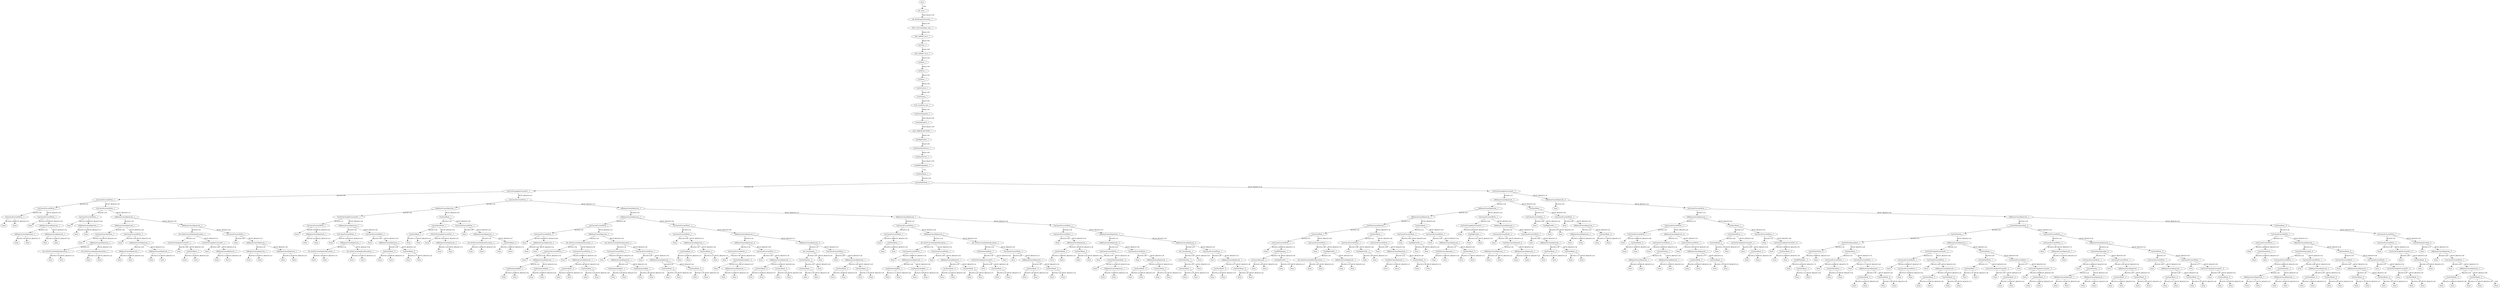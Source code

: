 digraph TG {
0 [label="main"]
1 [label="sdv_main__?"]
2 [label="sdv_RunDispatchFunction__?"]
3 [label="SLIC_CyyCreateOpen_exit__?"]
4 [label="SLIC_ABORT_20_0__?"]
5 [label="CyyClose__?"]
6 [label="SLIC_ABORT_18_0__?"]
7 [label="CyyRead__?"]
8 [label="CyyWrite__?"]
9 [label="CyyFlush__?"]
10 [label="CyyIoControl__?"]
11 [label="CyyCleanup__?"]
12 [label="SLIC_CyyWrite_exit__?"]
13 [label="CyyPowerDispatch__?"]
14 [label="CyyPnpDispatch__?"]
15 [label="SLIC_ERROR_ROUTINE__?"]
16 [label="CyyDbgPrintEx__?"]
17 [label="CyyFinishStartDevice__?"]
18 [label="CyyStartDevice__?"]
19 [label="CyyKillPendingIrps__?"]
20 [label="CyyStartRead__1"]
21 [label="CyyGetNextWrite__1"]
22 [label="CyyTryToCompleteCurrent#1__1"]
23 [label="CyyCancelCurrentWrite__1"]
24 [label="CyyCancelCurrentWrite__1"]
25 [label="CyyCancelCurrentWrite__1"]
26 [label="Done"]
27 [label="Done"]
28 [label="CyyCancelCurrentWrite__1"]
29 [label="Done"]
30 [label="IoReleaseCancelSpinLock__1"]
31 [label="IoReleaseCancelSpinLock__1"]
32 [label="Done"]
33 [label="Done"]
34 [label="IoReleaseCancelSpinLock__1"]
35 [label="Done"]
36 [label="Done"]
37 [label="CyyCancelCurrentWrite__1"]
38 [label="CyyCancelCurrentWrite__1"]
39 [label="Done"]
40 [label="IoReleaseCancelSpinLock__1"]
41 [label="Done"]
42 [label="Done"]
43 [label="IoReleaseCancelSpinLock__1"]
44 [label="IoReleaseCancelSpinLock__1"]
45 [label="CyyCancelCurrentWrite__1"]
46 [label="Done"]
47 [label="IoReleaseCancelSpinLock__1"]
48 [label="sdv_IoGetCurrentIrpStackLocation__1"]
49 [label="Done"]
50 [label="Done"]
51 [label="sdv_IoGetCurrentIrpStackLocation__1"]
52 [label="Done"]
53 [label="Done"]
54 [label="CyyCancelCurrentWrite__1"]
55 [label="Done"]
56 [label="IoReleaseCancelSpinLock__1"]
57 [label="IoReleaseCancelSpinLock__1"]
58 [label="Done"]
59 [label="Done"]
60 [label="IoReleaseCancelSpinLock__1"]
61 [label="Done"]
62 [label="Done"]
63 [label="IoReleaseCancelSpinLock__1"]
64 [label="sdv_IoGetCurrentIrpStackLocation__1"]
65 [label="CyyTryToCompleteCurrent#1__1"]
66 [label="Done"]
67 [label="CyyStartRead__1"]
68 [label="Done"]
69 [label="Done"]
70 [label="CyyTryToCompleteCurrent#1__1"]
71 [label="Done"]
72 [label="IoReleaseCancelSpinLock__1"]
73 [label="Done"]
74 [label="Done"]
75 [label="CyyCancelCurrentWrite__1"]
76 [label="Done"]
77 [label="IoReleaseCancelSpinLock__1"]
78 [label="IoReleaseCancelSpinLock__1"]
79 [label="Done"]
80 [label="Done"]
81 [label="IoReleaseCancelSpinLock__1"]
82 [label="Done"]
83 [label="Done"]
84 [label="CyyCancelCurrentWrite__1"]
85 [label="IoReleaseCancelSpinLock__1"]
86 [label="CyyTryToCompleteCurrent#1__1"]
87 [label="CyyCancelCurrentWrite__1"]
88 [label="Done"]
89 [label="IoReleaseCancelSpinLock__1"]
90 [label="Done"]
91 [label="Done"]
92 [label="IoReleaseCancelSpinLock__1"]
93 [label="CyyCancelCurrentWrite__1"]
94 [label="Done"]
95 [label="IoReleaseCancelSpinLock__1"]
96 [label="sdv_IoGetCurrentIrpStackLocation__1"]
97 [label="Done"]
98 [label="Done"]
99 [label="sdv_IoGetCurrentIrpStackLocation__1"]
100 [label="Done"]
101 [label="Done"]
102 [label="CyyCancelCurrentWrite__1"]
103 [label="Done"]
104 [label="IoReleaseCancelSpinLock__1"]
105 [label="CyyStartRead__0"]
106 [label="Done"]
107 [label="Done"]
108 [label="CyyStartRead__0"]
109 [label="Done"]
110 [label="Done"]
111 [label="CyyStartRead__1"]
112 [label="CyyGetNextWrite__1"]
113 [label="CyyStartRead__1"]
114 [label="Done"]
115 [label="Done"]
116 [label="CyyTryToCompleteCurrent#1__1"]
117 [label="Done"]
118 [label="IoReleaseCancelSpinLock__1"]
119 [label="Done"]
120 [label="Done"]
121 [label="CyyCancelCurrentWrite__1"]
122 [label="Done"]
123 [label="IoReleaseCancelSpinLock__1"]
124 [label="sdv_IoGetCurrentIrpStackLocation__1"]
125 [label="Done"]
126 [label="Done"]
127 [label="CyyStartRead__0"]
128 [label="Done"]
129 [label="Done"]
130 [label="IoReleaseCancelSpinLock__1"]
131 [label="IoReleaseCancelSpinLock__1"]
132 [label="CyyCancelCurrentWrite__1"]
133 [label="CyyCancelCurrentWrite__1"]
134 [label="Done"]
135 [label="IoReleaseCancelSpinLock__1"]
136 [label="Done"]
137 [label="Done"]
138 [label="IoReleaseCancelSpinLock__1"]
139 [label="sdv_IoGetCurrentIrpStackLocation__1"]
140 [label="CyyCancelCurrentWrite__1"]
141 [label="Done"]
142 [label="IoReleaseCancelSpinLock__1"]
143 [label="CyyRundownIrpRefs__1"]
144 [label="Done"]
145 [label="Done"]
146 [label="CyyRundownIrpRefs__1"]
147 [label="Done"]
148 [label="Done"]
149 [label="CyyCancelCurrentWrite__1"]
150 [label="Done"]
151 [label="IoReleaseCancelSpinLock__1"]
152 [label="CyyStartRead__0"]
153 [label="Done"]
154 [label="Done"]
155 [label="CyyStartRead__0"]
156 [label="Done"]
157 [label="Done"]
158 [label="sdv_IoGetCurrentIrpStackLocation__1"]
159 [label="CyyCancelCurrentWrite__1"]
160 [label="Done"]
161 [label="IoReleaseCancelSpinLock__1"]
162 [label="CyyRundownIrpRefs__1"]
163 [label="Done"]
164 [label="Done"]
165 [label="CyyRundownIrpRefs__1"]
166 [label="Done"]
167 [label="Done"]
168 [label="CyyCancelCurrentWrite__1"]
169 [label="Done"]
170 [label="IoReleaseCancelSpinLock__1"]
171 [label="CyyStartRead__0"]
172 [label="Done"]
173 [label="Done"]
174 [label="CyyStartRead__0"]
175 [label="Done"]
176 [label="Done"]
177 [label="CyyCancelCurrentWrite__1"]
178 [label="CyyCancelCurrentWrite__1"]
179 [label="Done"]
180 [label="IoReleaseCancelSpinLock__1"]
181 [label="CyyStartRead__0"]
182 [label="Done"]
183 [label="Done"]
184 [label="CyyStartRead__0"]
185 [label="Done"]
186 [label="Done"]
187 [label="IoReleaseCancelSpinLock__1"]
188 [label="IoReleaseCancelSpinLock__0"]
189 [label="CyyCancelCurrentWrite__1"]
190 [label="Done"]
191 [label="CyyGetNextImmediate__4"]
192 [label="Done"]
193 [label="IoReleaseCancelSpinLock__1"]
194 [label="Done"]
195 [label="Done"]
196 [label="CyyCancelCurrentWrite__1"]
197 [label="Done"]
198 [label="IoReleaseCancelSpinLock__1"]
199 [label="CyyStartRead__0"]
200 [label="Done"]
201 [label="Done"]
202 [label="CyyStartRead__0"]
203 [label="Done"]
204 [label="Done"]
205 [label="IoReleaseCancelSpinLock__0"]
206 [label="sdv_IsListEmpty__1"]
207 [label="CyyGetNextIrp__3"]
208 [label="CyyStartRead__1"]
209 [label="Done"]
210 [label="Done"]
211 [label="Done"]
212 [label="Done"]
213 [label="CyyCancelCurrentWrite__1"]
214 [label="Done"]
215 [label="IoReleaseCancelSpinLock__1"]
216 [label="CyyStartRead__0"]
217 [label="Done"]
218 [label="Done"]
219 [label="CyyStartRead__0"]
220 [label="Done"]
221 [label="Done"]
222 [label="IoReleaseCancelSpinLock__1"]
223 [label="CyyCancelCurrentWrite__1"]
224 [label="CyyCancelCurrentWrite__1"]
225 [label="Done"]
226 [label="CyyStartRead__1"]
227 [label="Done"]
228 [label="Done"]
229 [label="IoReleaseCancelSpinLock__1"]
230 [label="sdv_IoGetCurrentIrpStackLocation__1"]
231 [label="CyyCancelCurrentWrite__1"]
232 [label="Done"]
233 [label="IoReleaseCancelSpinLock__1"]
234 [label="CyyRundownIrpRefs__1"]
235 [label="Done"]
236 [label="Done"]
237 [label="CyyRundownIrpRefs__1"]
238 [label="Done"]
239 [label="Done"]
240 [label="CyyCancelCurrentWrite__1"]
241 [label="Done"]
242 [label="IoReleaseCancelSpinLock__1"]
243 [label="CyyStartRead__0"]
244 [label="Done"]
245 [label="Done"]
246 [label="CyyStartRead__0"]
247 [label="Done"]
248 [label="Done"]
249 [label="sdv_IoGetCurrentIrpStackLocation__1"]
250 [label="CyyRundownIrpRefs__1"]
251 [label="CyyTryToCompleteCurrent#1__1"]
252 [label="Done"]
253 [label="CyyStartRead__1"]
254 [label="Done"]
255 [label="Done"]
256 [label="Done"]
257 [label="CyyCancelCurrentWrite__1"]
258 [label="Done"]
259 [label="IoReleaseCancelSpinLock__1"]
260 [label="CyyStartRead__0"]
261 [label="Done"]
262 [label="Done"]
263 [label="CyyStartRead__0"]
264 [label="Done"]
265 [label="Done"]
266 [label="CyyCancelCurrentWrite__1"]
267 [label="CyyCancelCurrentWrite__1"]
268 [label="Done"]
269 [label="IoReleaseCancelSpinLock__1"]
270 [label="CyyStartRead__0"]
271 [label="Done"]
272 [label="Done"]
273 [label="CyyStartRead__0"]
274 [label="Done"]
275 [label="Done"]
276 [label="IoReleaseCancelSpinLock__1"]
277 [label="IoReleaseCancelSpinLock__0"]
278 [label="CyyCancelCurrentWrite__1"]
279 [label="Done"]
280 [label="CyyGetNextImmediate__4"]
281 [label="Done"]
282 [label="IoReleaseCancelSpinLock__1"]
283 [label="Done"]
284 [label="Done"]
285 [label="CyyCancelCurrentWrite__1"]
286 [label="Done"]
287 [label="IoReleaseCancelSpinLock__1"]
288 [label="CyyStartRead__0"]
289 [label="Done"]
290 [label="Done"]
291 [label="CyyStartRead__0"]
292 [label="Done"]
293 [label="Done"]
294 [label="IoReleaseCancelSpinLock__0"]
295 [label="sdv_IsListEmpty__1"]
296 [label="CyyGetNextIrp__3"]
297 [label="CyyStartRead__1"]
298 [label="Done"]
299 [label="Done"]
300 [label="Done"]
301 [label="Done"]
302 [label="CyyCancelCurrentWrite__1"]
303 [label="Done"]
304 [label="IoReleaseCancelSpinLock__1"]
305 [label="CyyStartRead__0"]
306 [label="Done"]
307 [label="Done"]
308 [label="CyyStartRead__0"]
309 [label="Done"]
310 [label="Done"]
311 [label="CyyTryToCompleteCurrent#1__1"]
312 [label="IoReleaseCancelSpinLock__1"]
313 [label="IoReleaseCancelSpinLock__1"]
314 [label="IoReleaseCancelSpinLock__1"]
315 [label="CyyFilterCancelQueued__1"]
316 [label="CyyCancelWait__1"]
317 [label="CyyCancelCurrentWrite__1"]
318 [label="Done"]
319 [label="CyyIRPEpilogue__1"]
320 [label="CyyCancelQueued__2"]
321 [label="Done"]
322 [label="Done"]
323 [label="CyyDbgPrintEx__1"]
324 [label="Done"]
325 [label="Done"]
326 [label="CyyCancelCurrentWrite__1"]
327 [label="Done"]
328 [label="CyyDbgPrintEx__1"]
329 [label="sdv_IoGetCurrentIrpStackLocation__1"]
330 [label="Done"]
331 [label="Done"]
332 [label="IoReleaseCancelSpinLock__1"]
333 [label="Done"]
334 [label="Done"]
335 [label="CyyStartRead__1"]
336 [label="CyyCancelCurrentWrite__1"]
337 [label="Done"]
338 [label="CyyDbgPrintEx__1"]
339 [label="Done"]
340 [label="Done"]
341 [label="CyyCancelCurrentWrite__1"]
342 [label="Done"]
343 [label="IoReleaseCancelSpinLock__1"]
344 [label="CyyFilterCancelQueued__1"]
345 [label="Done"]
346 [label="Done"]
347 [label="CyyStartRead__0"]
348 [label="Done"]
349 [label="Done"]
350 [label="CyyStartRead__1"]
351 [label="CyyCancelCurrentWrite__1"]
352 [label="Done"]
353 [label="CyyDbgPrintEx__1"]
354 [label="Done"]
355 [label="Done"]
356 [label="CyyCancelCurrentWrite__1"]
357 [label="Done"]
358 [label="IoReleaseCancelSpinLock__1"]
359 [label="CyyFilterCancelQueued__1"]
360 [label="Done"]
361 [label="Done"]
362 [label="CyyStartRead__0"]
363 [label="Done"]
364 [label="Done"]
365 [label="CyyCancelCurrentWrite__1"]
366 [label="CyyTryToCompleteCurrent#1__1"]
367 [label="Done"]
368 [label="CyyDbgPrintEx__1"]
369 [label="Done"]
370 [label="Done"]
371 [label="IoReleaseCancelSpinLock__1"]
372 [label="CyyCancelCurrentWrite__1"]
373 [label="Done"]
374 [label="CyyFilterCancelQueued__4"]
375 [label="IoReleaseCancelSpinLock__1"]
376 [label="Done"]
377 [label="Done"]
378 [label="IoReleaseCancelSpinLock__1"]
379 [label="Done"]
380 [label="Done"]
381 [label="CyyCancelCurrentWrite__1"]
382 [label="Done"]
383 [label="IoReleaseCancelSpinLock__1"]
384 [label="CyyStartRead__0"]
385 [label="Done"]
386 [label="Done"]
387 [label="CyyStartRead__0"]
388 [label="Done"]
389 [label="Done"]
390 [label="CyyStartRead__1"]
391 [label="CyyCancelCurrentWrite__1"]
392 [label="Done"]
393 [label="CyyDbgPrintEx__1"]
394 [label="Done"]
395 [label="Done"]
396 [label="CyyCancelCurrentWrite__1"]
397 [label="Done"]
398 [label="IoReleaseCancelSpinLock__1"]
399 [label="IoReleaseCancelSpinLock__1"]
400 [label="Done"]
401 [label="Done"]
402 [label="CyyStartRead__0"]
403 [label="Done"]
404 [label="Done"]
405 [label="IoReleaseCancelSpinLock__0"]
406 [label="Done"]
407 [label="CyyCancelCurrentWrite__1"]
408 [label="IoReleaseCancelSpinLock__1"]
409 [label="CyyCancelCurrentWrite__1"]
410 [label="CyyCancelCurrentWrite__1"]
411 [label="Done"]
412 [label="CyyStartRead__0"]
413 [label="Done"]
414 [label="Done"]
415 [label="IoReleaseCancelSpinLock__0"]
416 [label="CyyCancelCurrentWrite__1"]
417 [label="Done"]
418 [label="CyyGetNextIrp__3"]
419 [label="IoReleaseCancelSpinLock__1"]
420 [label="Done"]
421 [label="Done"]
422 [label="IoReleaseCancelSpinLock__1"]
423 [label="Done"]
424 [label="Done"]
425 [label="CyyCancelCurrentWrite__1"]
426 [label="Done"]
427 [label="IoReleaseCancelSpinLock__1"]
428 [label="CyyStartRead__0"]
429 [label="Done"]
430 [label="Done"]
431 [label="CyyStartRead__0"]
432 [label="Done"]
433 [label="Done"]
434 [label="CyyStartRead__1"]
435 [label="CyyGetNextWrite__1"]
436 [label="CyyStartRead__1"]
437 [label="Done"]
438 [label="Done"]
439 [label="CyyTryToCompleteCurrent#1__1"]
440 [label="Done"]
441 [label="CyyStartRead__0"]
442 [label="Done"]
443 [label="Done"]
444 [label="CyyCancelCurrentWrite__1"]
445 [label="Done"]
446 [label="CyyTryToCompleteCurrent#1__0"]
447 [label="Done"]
448 [label="CyyStartRead__0"]
449 [label="Done"]
450 [label="Done"]
451 [label="IoReleaseCancelSpinLock__1"]
452 [label="CyyGetNextIrpLocked__0"]
453 [label="CyyGetNextIrp__1"]
454 [label="CyyGetNextImmediate__1"]
455 [label="CyyGetNextWrite__4"]
456 [label="CyyIRPEpilogue__2"]
457 [label="Done"]
458 [label="CyyStartRead__1"]
459 [label="Done"]
460 [label="Done"]
461 [label="Done"]
462 [label="CyyStartRead__1"]
463 [label="CyyCancelCurrentWrite__1"]
464 [label="Done"]
465 [label="CyyGetNextWrite__1"]
466 [label="Done"]
467 [label="Done"]
468 [label="CyyCancelCurrentWrite__1"]
469 [label="Done"]
470 [label="IoReleaseCancelSpinLock__1"]
471 [label="CyyStartRead__0"]
472 [label="Done"]
473 [label="Done"]
474 [label="CyyStartRead__0"]
475 [label="Done"]
476 [label="Done"]
477 [label="IoReleaseCancelSpinLock__1"]
478 [label="CyyTryToCompleteCurrent#1__1"]
479 [label="CyyCancelCurrentWrite__1"]
480 [label="Done"]
481 [label="CyyCancelCurrentWrite__1"]
482 [label="Done"]
483 [label="Done"]
484 [label="CyyCancelCurrentWrite__1"]
485 [label="Done"]
486 [label="IoReleaseCancelSpinLock__1"]
487 [label="CyyStartRead__0"]
488 [label="Done"]
489 [label="Done"]
490 [label="CyyStartRead__0"]
491 [label="Done"]
492 [label="Done"]
493 [label="CyyStartRead__1"]
494 [label="CyyGetNextWrite__1"]
495 [label="CyyStartRead__1"]
496 [label="Done"]
497 [label="Done"]
498 [label="CyyTryToCompleteCurrent#1__1"]
499 [label="Done"]
500 [label="CyyStartRead__0"]
501 [label="Done"]
502 [label="Done"]
503 [label="CyyCancelCurrentWrite__1"]
504 [label="Done"]
505 [label="CyyTryToCompleteCurrent#1__0"]
506 [label="Done"]
507 [label="CyyStartRead__0"]
508 [label="Done"]
509 [label="Done"]
510 [label="CyyCancelCurrentWrite__1"]
511 [label="CyyCancelCurrentWrite__1"]
512 [label="Done"]
513 [label="IoReleaseCancelSpinLock__1"]
514 [label="Done"]
515 [label="Done"]
516 [label="IoReleaseCancelSpinLock__1"]
517 [label="CyyGetNextIrpLocked__0"]
518 [label="CyyCancelCurrentWrite__1"]
519 [label="Done"]
520 [label="CyyGetNextIrp__3"]
521 [label="IoReleaseCancelSpinLock__1"]
522 [label="Done"]
523 [label="Done"]
524 [label="IoReleaseCancelSpinLock__1"]
525 [label="Done"]
526 [label="Done"]
527 [label="CyyCancelCurrentWrite__1"]
528 [label="Done"]
529 [label="IoReleaseCancelSpinLock__1"]
530 [label="CyyStartRead__0"]
531 [label="Done"]
532 [label="Done"]
533 [label="CyyStartRead__0"]
534 [label="Done"]
535 [label="Done"]
536 [label="CyyStartRead__0"]
537 [label="CyyCancelCurrentWrite__1"]
538 [label="Done"]
539 [label="IoReleaseCancelSpinLock__1"]
540 [label="CyyStartRead__0"]
541 [label="Done"]
542 [label="Done"]
543 [label="CyyStartRead__0"]
544 [label="Done"]
545 [label="Done"]
546 [label="CyyCancelCurrentWrite__1"]
547 [label="Done"]
548 [label="CyyTryToCompleteCurrent#1__0"]
549 [label="Done"]
550 [label="CyyStartRead__0"]
551 [label="Done"]
552 [label="Done"]
553 [label="CyyStartRead__0"]
554 [label="CyyCancelCurrentWrite__1"]
555 [label="CyyCancelCurrentWrite__1"]
556 [label="Done"]
557 [label="CyyGetNextWrite__1"]
558 [label="Done"]
559 [label="Done"]
560 [label="IoReleaseCancelSpinLock__1"]
561 [label="CyyGetNextIrpLocked__0"]
562 [label="CyyCancelCurrentWrite__1"]
563 [label="Done"]
564 [label="CyyGetNextIrp__3"]
565 [label="IoReleaseCancelSpinLock__1"]
566 [label="Done"]
567 [label="Done"]
568 [label="IoReleaseCancelSpinLock__1"]
569 [label="Done"]
570 [label="Done"]
571 [label="CyyCancelCurrentWrite__1"]
572 [label="Done"]
573 [label="IoReleaseCancelSpinLock__1"]
574 [label="CyyStartRead__0"]
575 [label="Done"]
576 [label="Done"]
577 [label="CyyStartRead__0"]
578 [label="Done"]
579 [label="Done"]
580 [label="CyyStartRead__0"]
581 [label="CyyCancelCurrentWrite__1"]
582 [label="Done"]
583 [label="IoReleaseCancelSpinLock__1"]
584 [label="CyyStartRead__0"]
585 [label="Done"]
586 [label="Done"]
587 [label="CyyStartRead__0"]
588 [label="Done"]
589 [label="Done"]
590 [label="CyyCancelCurrentWrite__1"]
591 [label="Done"]
592 [label="CyyTryToCompleteCurrent#1__0"]
593 [label="Done"]
594 [label="CyyStartRead__0"]
595 [label="Done"]
596 [label="Done"]
597 [label="CyyCancelCurrentWrite__1"]
598 [label="CyyCancelCurrentWrite__1"]
599 [label="Done"]
600 [label="CyyTryToCompleteCurrent#1__0"]
601 [label="Done"]
602 [label="CyyStartRead__0"]
603 [label="Done"]
604 [label="Done"]
605 [label="CyyGetNextIrpLocked__0"]
606 [label="Done"]
607 [label="IoReleaseCancelSpinLock__0"]
608 [label="Done"]
609 [label="CyyCancelCurrentWrite__1"]
610 [label="Done"]
611 [label="IoReleaseCancelSpinLock__1"]
612 [label="CyyStartRead__0"]
613 [label="Done"]
614 [label="Done"]
615 [label="CyyStartRead__0"]
616 [label="Done"]
617 [label="Done"]
618 [label="Done"]
0 -> 1 [label=" 0.00"]
1 -> 2 [label="Must Reach 0.00"]
2 -> 3 [label="Block 0.00"]
3 -> 4 [label="Block 0.00"]
4 -> 5 [label="Block 0.00"]
5 -> 6 [label="Block 0.00"]
6 -> 7 [label="Block 0.00"]
7 -> 8 [label="Block 0.00"]
8 -> 9 [label="Block 0.00"]
9 -> 10 [label="Block 0.00"]
10 -> 11 [label="Block 0.00"]
11 -> 12 [label="Block 0.00"]
12 -> 13 [label="Block 0.00"]
13 -> 14 [label="Must Reach 0.00"]
14 -> 15 [label="Must Reach 0.00"]
15 -> 16 [label="Block 0.00"]
16 -> 17 [label="Block 0.00"]
17 -> 18 [label="Block 0.00"]
18 -> 19 [label="Must Reach 0.00"]
19 -> 20 [label=" 1.42"]
20 -> 21 [label="BLOCK 0.39"]
21 -> 22 [label="BLOCK 0.56"]
21 -> 311 [label="MUST_REACH 0.39"]
22 -> 23 [label="BLOCK 0.84"]
22 -> 84 [label="MUST_REACH 0.41"]
23 -> 24 [label="BLOCK 0.81"]
23 -> 37 [label="MUST_REACH 0.39"]
24 -> 25 [label="BLOCK 0.84"]
24 -> 28 [label="MUST_REACH 0.50"]
25 -> 26 [label="BLOCK 0.09"]
25 -> 27 [label="MUST_REACH 0.19"]
28 -> 29 [label="BLOCK 0.05"]
28 -> 30 [label="MUST_REACH 0.28"]
30 -> 31 [label="BLOCK 0.38"]
30 -> 34 [label="MUST_REACH 0.34"]
31 -> 32 [label="BLOCK 0.25"]
31 -> 33 [label="MUST_REACH 0.31"]
34 -> 35 [label="BLOCK 0.20"]
34 -> 36 [label="MUST_REACH 0.20"]
37 -> 38 [label="BLOCK 0.38"]
37 -> 43 [label="MUST_REACH 0.33"]
38 -> 39 [label="BLOCK 0.06"]
38 -> 40 [label="MUST_REACH 0.80"]
40 -> 41 [label="BLOCK 0.22"]
40 -> 42 [label="MUST_REACH 0.17"]
43 -> 44 [label="BLOCK 0.36"]
43 -> 63 [label="MUST_REACH 0.36"]
44 -> 45 [label="BLOCK 0.59"]
44 -> 54 [label="MUST_REACH 0.48"]
45 -> 46 [label="BLOCK 0.06"]
45 -> 47 [label="MUST_REACH 0.33"]
47 -> 48 [label="BLOCK 0.47"]
47 -> 51 [label="MUST_REACH 0.38"]
48 -> 49 [label="BLOCK 0.41"]
48 -> 50 [label="MUST_REACH 0.33"]
51 -> 52 [label="BLOCK 0.23"]
51 -> 53 [label="MUST_REACH 0.22"]
54 -> 55 [label="BLOCK 0.06"]
54 -> 56 [label="MUST_REACH 0.34"]
56 -> 57 [label="BLOCK 0.48"]
56 -> 60 [label="MUST_REACH 0.41"]
57 -> 58 [label="BLOCK 0.44"]
57 -> 59 [label="MUST_REACH 0.42"]
60 -> 61 [label="BLOCK 0.41"]
60 -> 62 [label="MUST_REACH 0.31"]
63 -> 64 [label="BLOCK 0.53"]
63 -> 75 [label="MUST_REACH 0.44"]
64 -> 65 [label="BLOCK 0.30"]
64 -> 70 [label="MUST_REACH 0.31"]
65 -> 66 [label="BLOCK 0.06"]
65 -> 67 [label="MUST_REACH 0.36"]
67 -> 68 [label="BLOCK 0.19"]
67 -> 69 [label="MUST_REACH 0.28"]
70 -> 71 [label="BLOCK 0.06"]
70 -> 72 [label="MUST_REACH 0.36"]
72 -> 73 [label="BLOCK 0.33"]
72 -> 74 [label="MUST_REACH 0.20"]
75 -> 76 [label="BLOCK 0.06"]
75 -> 77 [label="MUST_REACH 0.33"]
77 -> 78 [label="BLOCK 0.45"]
77 -> 81 [label="MUST_REACH 0.36"]
78 -> 79 [label="BLOCK 0.33"]
78 -> 80 [label="MUST_REACH 0.27"]
81 -> 82 [label="BLOCK 0.23"]
81 -> 83 [label="MUST_REACH 0.20"]
84 -> 85 [label="BLOCK 0.34"]
84 -> 130 [label="MUST_REACH 0.33"]
85 -> 86 [label="BLOCK 0.28"]
85 -> 111 [label="MUST_REACH 0.55"]
86 -> 87 [label="BLOCK 0.31"]
86 -> 92 [label="MUST_REACH 0.39"]
87 -> 88 [label="BLOCK 0.06"]
87 -> 89 [label="MUST_REACH 0.61"]
89 -> 90 [label="BLOCK 0.22"]
89 -> 91 [label="MUST_REACH 0.23"]
92 -> 93 [label="BLOCK 0.56"]
92 -> 102 [label="MUST_REACH 0.50"]
93 -> 94 [label="BLOCK 0.06"]
93 -> 95 [label="MUST_REACH 0.33"]
95 -> 96 [label="BLOCK 0.41"]
95 -> 99 [label="MUST_REACH 0.38"]
96 -> 97 [label="BLOCK 0.39"]
96 -> 98 [label="MUST_REACH 0.33"]
99 -> 100 [label="BLOCK 0.25"]
99 -> 101 [label="MUST_REACH 0.23"]
102 -> 103 [label="BLOCK 0.06"]
102 -> 104 [label="MUST_REACH 0.36"]
104 -> 105 [label="BLOCK 0.44"]
104 -> 108 [label="MUST_REACH 0.39"]
105 -> 106 [label="BLOCK 0.20"]
105 -> 107 [label="MUST_REACH 0.33"]
108 -> 109 [label="BLOCK 0.17"]
108 -> 110 [label="MUST_REACH 0.25"]
111 -> 112 [label="BLOCK 0.39"]
111 -> 121 [label="MUST_REACH 0.56"]
112 -> 113 [label="BLOCK 0.58"]
112 -> 116 [label="MUST_REACH 0.42"]
113 -> 114 [label="BLOCK 0.11"]
113 -> 115 [label="MUST_REACH 0.23"]
116 -> 117 [label="BLOCK 0.08"]
116 -> 118 [label="MUST_REACH 0.41"]
118 -> 119 [label="BLOCK 0.30"]
118 -> 120 [label="MUST_REACH 0.31"]
121 -> 122 [label="BLOCK 0.09"]
121 -> 123 [label="MUST_REACH 0.45"]
123 -> 124 [label="BLOCK 0.50"]
123 -> 127 [label="MUST_REACH 0.47"]
124 -> 125 [label="BLOCK 0.39"]
124 -> 126 [label="MUST_REACH 0.39"]
127 -> 128 [label="BLOCK 0.19"]
127 -> 129 [label="MUST_REACH 0.31"]
130 -> 131 [label="BLOCK 0.34"]
130 -> 222 [label="MUST_REACH 0.33"]
131 -> 132 [label="BLOCK 0.48"]
131 -> 177 [label="MUST_REACH 0.50"]
132 -> 133 [label="BLOCK 0.38"]
132 -> 138 [label="MUST_REACH 0.31"]
133 -> 134 [label="BLOCK 0.08"]
133 -> 135 [label="MUST_REACH 0.66"]
135 -> 136 [label="BLOCK 0.28"]
135 -> 137 [label="MUST_REACH 0.22"]
138 -> 139 [label="BLOCK 0.45"]
138 -> 158 [label="MUST_REACH 0.38"]
139 -> 140 [label="BLOCK 0.58"]
139 -> 149 [label="MUST_REACH 0.56"]
140 -> 141 [label="BLOCK 0.08"]
140 -> 142 [label="MUST_REACH 0.39"]
142 -> 143 [label="BLOCK 0.52"]
142 -> 146 [label="MUST_REACH 0.42"]
143 -> 144 [label="BLOCK 0.34"]
143 -> 145 [label="MUST_REACH 0.02"]
146 -> 147 [label="BLOCK 0.30"]
146 -> 148 [label="MUST_REACH 0.00"]
149 -> 150 [label="BLOCK 0.08"]
149 -> 151 [label="MUST_REACH 0.38"]
151 -> 152 [label="BLOCK 0.48"]
151 -> 155 [label="MUST_REACH 0.45"]
152 -> 153 [label="BLOCK 0.20"]
152 -> 154 [label="MUST_REACH 0.33"]
155 -> 156 [label="BLOCK 0.19"]
155 -> 157 [label="MUST_REACH 0.28"]
158 -> 159 [label="BLOCK 0.52"]
158 -> 168 [label="MUST_REACH 0.52"]
159 -> 160 [label="BLOCK 0.06"]
159 -> 161 [label="MUST_REACH 0.34"]
161 -> 162 [label="BLOCK 0.44"]
161 -> 165 [label="MUST_REACH 0.39"]
162 -> 163 [label="BLOCK 0.28"]
162 -> 164 [label="MUST_REACH 0.03"]
165 -> 166 [label="BLOCK 0.28"]
165 -> 167 [label="MUST_REACH 0.02"]
168 -> 169 [label="BLOCK 0.08"]
168 -> 170 [label="MUST_REACH 0.36"]
170 -> 171 [label="BLOCK 0.44"]
170 -> 174 [label="MUST_REACH 0.42"]
171 -> 172 [label="BLOCK 0.19"]
171 -> 173 [label="MUST_REACH 0.28"]
174 -> 175 [label="BLOCK 0.19"]
174 -> 176 [label="MUST_REACH 0.25"]
177 -> 178 [label="BLOCK 0.41"]
177 -> 187 [label="MUST_REACH 0.58"]
178 -> 179 [label="BLOCK 0.06"]
178 -> 180 [label="MUST_REACH 0.31"]
180 -> 181 [label="BLOCK 0.45"]
180 -> 184 [label="MUST_REACH 0.42"]
181 -> 182 [label="BLOCK 0.20"]
181 -> 183 [label="MUST_REACH 0.31"]
184 -> 185 [label="BLOCK 0.17"]
184 -> 186 [label="MUST_REACH 0.27"]
187 -> 188 [label="BLOCK 0.42"]
187 -> 205 [label="MUST_REACH 0.41"]
188 -> 189 [label="BLOCK 0.59"]
188 -> 196 [label="MUST_REACH 0.58"]
189 -> 190 [label="BLOCK 0.08"]
189 -> 191 [label="MUST_REACH 0.41"]
191 -> 192 [label="BLOCK 0.03"]
191 -> 193 [label="MUST_REACH 0.47"]
193 -> 194 [label="BLOCK 0.34"]
193 -> 195 [label="MUST_REACH 0.30"]
196 -> 197 [label="BLOCK 0.06"]
196 -> 198 [label="MUST_REACH 0.39"]
198 -> 199 [label="BLOCK 0.45"]
198 -> 202 [label="MUST_REACH 0.44"]
199 -> 200 [label="BLOCK 0.20"]
199 -> 201 [label="MUST_REACH 0.47"]
202 -> 203 [label="BLOCK 0.20"]
202 -> 204 [label="MUST_REACH 0.48"]
205 -> 206 [label="BLOCK 0.53"]
205 -> 213 [label="MUST_REACH 0.53"]
206 -> 207 [label="BLOCK 0.39"]
206 -> 212 [label="MUST_REACH 0.05"]
207 -> 208 [label="BLOCK 0.44"]
207 -> 211 [label="MUST_REACH 0.05"]
208 -> 209 [label="BLOCK 0.16"]
208 -> 210 [label="MUST_REACH 0.45"]
213 -> 214 [label="BLOCK 0.06"]
213 -> 215 [label="MUST_REACH 0.38"]
215 -> 216 [label="BLOCK 0.48"]
215 -> 219 [label="MUST_REACH 0.45"]
216 -> 217 [label="BLOCK 0.20"]
216 -> 218 [label="MUST_REACH 0.45"]
219 -> 220 [label="BLOCK 0.19"]
219 -> 221 [label="MUST_REACH 0.39"]
222 -> 223 [label="BLOCK 0.41"]
222 -> 266 [label="MUST_REACH 0.44"]
223 -> 224 [label="BLOCK 0.36"]
223 -> 229 [label="MUST_REACH 0.28"]
224 -> 225 [label="BLOCK 0.06"]
224 -> 226 [label="MUST_REACH 0.59"]
226 -> 227 [label="BLOCK 0.22"]
226 -> 228 [label="MUST_REACH 0.30"]
229 -> 230 [label="BLOCK 0.39"]
229 -> 249 [label="MUST_REACH 0.36"]
230 -> 231 [label="BLOCK 0.58"]
230 -> 240 [label="MUST_REACH 0.52"]
231 -> 232 [label="BLOCK 0.08"]
231 -> 233 [label="MUST_REACH 0.34"]
233 -> 234 [label="BLOCK 0.48"]
233 -> 237 [label="MUST_REACH 0.58"]
234 -> 235 [label="BLOCK 0.31"]
234 -> 236 [label="MUST_REACH 0.02"]
237 -> 238 [label="BLOCK 0.28"]
237 -> 239 [label="MUST_REACH 0.02"]
240 -> 241 [label="BLOCK 0.08"]
240 -> 242 [label="MUST_REACH 0.36"]
242 -> 243 [label="BLOCK 0.44"]
242 -> 246 [label="MUST_REACH 0.41"]
243 -> 244 [label="BLOCK 0.22"]
243 -> 245 [label="MUST_REACH 0.28"]
246 -> 247 [label="BLOCK 0.20"]
246 -> 248 [label="MUST_REACH 0.27"]
249 -> 250 [label="BLOCK 0.44"]
249 -> 257 [label="MUST_REACH 0.45"]
250 -> 251 [label="BLOCK 0.30"]
250 -> 256 [label="MUST_REACH 0.02"]
251 -> 252 [label="BLOCK 0.08"]
251 -> 253 [label="MUST_REACH 0.38"]
253 -> 254 [label="BLOCK 0.22"]
253 -> 255 [label="MUST_REACH 0.31"]
257 -> 258 [label="BLOCK 0.08"]
257 -> 259 [label="MUST_REACH 0.33"]
259 -> 260 [label="BLOCK 0.39"]
259 -> 263 [label="MUST_REACH 0.39"]
260 -> 261 [label="BLOCK 0.20"]
260 -> 262 [label="MUST_REACH 0.42"]
263 -> 264 [label="BLOCK 0.22"]
263 -> 265 [label="MUST_REACH 0.22"]
266 -> 267 [label="BLOCK 0.36"]
266 -> 276 [label="MUST_REACH 0.33"]
267 -> 268 [label="BLOCK 0.08"]
267 -> 269 [label="MUST_REACH 0.30"]
269 -> 270 [label="BLOCK 0.39"]
269 -> 273 [label="MUST_REACH 0.38"]
270 -> 271 [label="BLOCK 0.19"]
270 -> 272 [label="MUST_REACH 0.33"]
273 -> 274 [label="BLOCK 0.23"]
273 -> 275 [label="MUST_REACH 0.22"]
276 -> 277 [label="BLOCK 0.41"]
276 -> 294 [label="MUST_REACH 0.38"]
277 -> 278 [label="BLOCK 0.63"]
277 -> 285 [label="MUST_REACH 0.50"]
278 -> 279 [label="BLOCK 0.08"]
278 -> 280 [label="MUST_REACH 0.38"]
280 -> 281 [label="BLOCK 0.22"]
280 -> 282 [label="MUST_REACH 0.42"]
282 -> 283 [label="BLOCK 0.34"]
282 -> 284 [label="MUST_REACH 0.25"]
285 -> 286 [label="BLOCK 0.08"]
285 -> 287 [label="MUST_REACH 0.36"]
287 -> 288 [label="BLOCK 0.44"]
287 -> 291 [label="MUST_REACH 0.41"]
288 -> 289 [label="BLOCK 0.23"]
288 -> 290 [label="MUST_REACH 0.45"]
291 -> 292 [label="BLOCK 0.22"]
291 -> 293 [label="MUST_REACH 0.27"]
294 -> 295 [label="BLOCK 0.50"]
294 -> 302 [label="MUST_REACH 0.53"]
295 -> 296 [label="BLOCK 0.36"]
295 -> 301 [label="MUST_REACH 0.03"]
296 -> 297 [label="BLOCK 0.39"]
296 -> 300 [label="MUST_REACH 0.03"]
297 -> 298 [label="BLOCK 0.16"]
297 -> 299 [label="MUST_REACH 0.30"]
302 -> 303 [label="BLOCK 0.08"]
302 -> 304 [label="MUST_REACH 0.33"]
304 -> 305 [label="BLOCK 0.47"]
304 -> 308 [label="MUST_REACH 0.39"]
305 -> 306 [label="BLOCK 0.20"]
305 -> 307 [label="MUST_REACH 0.34"]
308 -> 309 [label="BLOCK 0.20"]
308 -> 310 [label="MUST_REACH 0.22"]
311 -> 312 [label="BLOCK 0.27"]
311 -> 405 [label="MUST_REACH 0.34"]
312 -> 313 [label="BLOCK 0.59"]
312 -> 390 [label="MUST_REACH 0.83"]
313 -> 314 [label="BLOCK 0.44"]
313 -> 365 [label="MUST_REACH 0.42"]
314 -> 315 [label="BLOCK 0.31"]
314 -> 350 [label="MUST_REACH 0.64"]
315 -> 316 [label="BLOCK 0.36"]
315 -> 335 [label="MUST_REACH 0.39"]
316 -> 317 [label="BLOCK 0.47"]
316 -> 326 [label="MUST_REACH 0.45"]
317 -> 318 [label="BLOCK 0.06"]
317 -> 319 [label="MUST_REACH 0.31"]
319 -> 320 [label="BLOCK 0.38"]
319 -> 323 [label="MUST_REACH 0.36"]
320 -> 321 [label="BLOCK 0.20"]
320 -> 322 [label="MUST_REACH 0.02"]
323 -> 324 [label="BLOCK 0.22"]
323 -> 325 [label="MUST_REACH 0.27"]
326 -> 327 [label="BLOCK 0.08"]
326 -> 328 [label="MUST_REACH 0.33"]
328 -> 329 [label="BLOCK 0.36"]
328 -> 332 [label="MUST_REACH 0.44"]
329 -> 330 [label="BLOCK 0.22"]
329 -> 331 [label="MUST_REACH 0.05"]
332 -> 333 [label="BLOCK 0.31"]
332 -> 334 [label="MUST_REACH 0.25"]
335 -> 336 [label="BLOCK 0.42"]
335 -> 341 [label="MUST_REACH 0.58"]
336 -> 337 [label="BLOCK 0.08"]
336 -> 338 [label="MUST_REACH 0.64"]
338 -> 339 [label="BLOCK 0.20"]
338 -> 340 [label="MUST_REACH 0.27"]
341 -> 342 [label="BLOCK 0.09"]
341 -> 343 [label="MUST_REACH 0.45"]
343 -> 344 [label="BLOCK 0.52"]
343 -> 347 [label="MUST_REACH 0.48"]
344 -> 345 [label="BLOCK 0.33"]
344 -> 346 [label="MUST_REACH 0.31"]
347 -> 348 [label="BLOCK 0.19"]
347 -> 349 [label="MUST_REACH 0.33"]
350 -> 351 [label="BLOCK 0.41"]
350 -> 356 [label="MUST_REACH 0.55"]
351 -> 352 [label="BLOCK 0.06"]
351 -> 353 [label="MUST_REACH 0.63"]
353 -> 354 [label="BLOCK 0.20"]
353 -> 355 [label="MUST_REACH 0.25"]
356 -> 357 [label="BLOCK 0.09"]
356 -> 358 [label="MUST_REACH 0.42"]
358 -> 359 [label="BLOCK 0.47"]
358 -> 362 [label="MUST_REACH 0.45"]
359 -> 360 [label="BLOCK 0.33"]
359 -> 361 [label="MUST_REACH 0.30"]
362 -> 363 [label="BLOCK 0.17"]
362 -> 364 [label="MUST_REACH 0.31"]
365 -> 366 [label="BLOCK 0.59"]
365 -> 371 [label="MUST_REACH 0.63"]
366 -> 367 [label="BLOCK 0.06"]
366 -> 368 [label="MUST_REACH 0.36"]
368 -> 369 [label="BLOCK 0.20"]
368 -> 370 [label="MUST_REACH 0.25"]
371 -> 372 [label="BLOCK 0.45"]
371 -> 381 [label="MUST_REACH 0.44"]
372 -> 373 [label="BLOCK 0.08"]
372 -> 374 [label="MUST_REACH 0.33"]
374 -> 375 [label="BLOCK 0.39"]
374 -> 378 [label="MUST_REACH 0.38"]
375 -> 376 [label="BLOCK 0.25"]
375 -> 377 [label="MUST_REACH 0.22"]
378 -> 379 [label="BLOCK 0.25"]
378 -> 380 [label="MUST_REACH 0.22"]
381 -> 382 [label="BLOCK 0.06"]
381 -> 383 [label="MUST_REACH 0.31"]
383 -> 384 [label="BLOCK 0.39"]
383 -> 387 [label="MUST_REACH 0.36"]
384 -> 385 [label="BLOCK 0.16"]
384 -> 386 [label="MUST_REACH 0.28"]
387 -> 388 [label="BLOCK 0.17"]
387 -> 389 [label="MUST_REACH 0.20"]
390 -> 391 [label="BLOCK 0.41"]
390 -> 396 [label="MUST_REACH 0.56"]
391 -> 392 [label="BLOCK 0.06"]
391 -> 393 [label="MUST_REACH 0.63"]
393 -> 394 [label="BLOCK 0.20"]
393 -> 395 [label="MUST_REACH 0.25"]
396 -> 397 [label="BLOCK 0.09"]
396 -> 398 [label="MUST_REACH 0.42"]
398 -> 399 [label="BLOCK 0.45"]
398 -> 402 [label="MUST_REACH 0.45"]
399 -> 400 [label="BLOCK 0.33"]
399 -> 401 [label="MUST_REACH 0.30"]
402 -> 403 [label="BLOCK 0.17"]
402 -> 404 [label="MUST_REACH 0.31"]
405 -> 406 [label="BLOCK 0.05"]
405 -> 407 [label="MUST_REACH 0.42"]
407 -> 408 [label="BLOCK 0.33"]
407 -> 451 [label="MUST_REACH 0.30"]
408 -> 409 [label="BLOCK 0.33"]
408 -> 434 [label="MUST_REACH 0.63"]
409 -> 410 [label="BLOCK 0.36"]
409 -> 415 [label="MUST_REACH 0.44"]
410 -> 411 [label="BLOCK 0.06"]
410 -> 412 [label="MUST_REACH 0.69"]
412 -> 413 [label="BLOCK 0.16"]
412 -> 414 [label="MUST_REACH 0.44"]
415 -> 416 [label="BLOCK 0.53"]
415 -> 425 [label="MUST_REACH 0.53"]
416 -> 417 [label="BLOCK 0.06"]
416 -> 418 [label="MUST_REACH 0.36"]
418 -> 419 [label="BLOCK 0.39"]
418 -> 422 [label="MUST_REACH 0.39"]
419 -> 420 [label="BLOCK 0.30"]
419 -> 421 [label="MUST_REACH 0.23"]
422 -> 423 [label="BLOCK 0.34"]
422 -> 424 [label="MUST_REACH 0.23"]
425 -> 426 [label="BLOCK 0.08"]
425 -> 427 [label="MUST_REACH 0.36"]
427 -> 428 [label="BLOCK 0.75"]
427 -> 431 [label="MUST_REACH 0.41"]
428 -> 429 [label="BLOCK 0.20"]
428 -> 430 [label="MUST_REACH 0.38"]
431 -> 432 [label="BLOCK 0.19"]
431 -> 433 [label="MUST_REACH 0.41"]
434 -> 435 [label="BLOCK 0.47"]
434 -> 444 [label="MUST_REACH 0.61"]
435 -> 436 [label="BLOCK 0.66"]
435 -> 439 [label="MUST_REACH 0.42"]
436 -> 437 [label="BLOCK 0.14"]
436 -> 438 [label="MUST_REACH 0.33"]
439 -> 440 [label="BLOCK 0.09"]
439 -> 441 [label="MUST_REACH 0.45"]
441 -> 442 [label="BLOCK 0.19"]
441 -> 443 [label="MUST_REACH 0.30"]
444 -> 445 [label="BLOCK 0.31"]
444 -> 446 [label="MUST_REACH 0.48"]
446 -> 447 [label="BLOCK 0.08"]
446 -> 448 [label="MUST_REACH 0.55"]
448 -> 449 [label="BLOCK 0.20"]
448 -> 450 [label="MUST_REACH 0.36"]
451 -> 452 [label="BLOCK 0.39"]
451 -> 553 [label="MUST_REACH 0.39"]
452 -> 453 [label="BLOCK 0.48"]
452 -> 510 [label="MUST_REACH 0.52"]
453 -> 454 [label="BLOCK 0.34"]
453 -> 477 [label="MUST_REACH 0.34"]
454 -> 455 [label="BLOCK 0.39"]
454 -> 462 [label="MUST_REACH 0.48"]
455 -> 456 [label="BLOCK 0.59"]
455 -> 461 [label="MUST_REACH 0.03"]
456 -> 457 [label="BLOCK 0.02"]
456 -> 458 [label="MUST_REACH 0.73"]
458 -> 459 [label="BLOCK 0.14"]
458 -> 460 [label="MUST_REACH 0.36"]
462 -> 463 [label="BLOCK 0.55"]
462 -> 468 [label="MUST_REACH 0.70"]
463 -> 464 [label="BLOCK 0.09"]
463 -> 465 [label="MUST_REACH 0.75"]
465 -> 466 [label="BLOCK 0.27"]
465 -> 467 [label="MUST_REACH 0.36"]
468 -> 469 [label="BLOCK 0.11"]
468 -> 470 [label="MUST_REACH 0.48"]
470 -> 471 [label="BLOCK 0.56"]
470 -> 474 [label="MUST_REACH 0.50"]
471 -> 472 [label="BLOCK 0.22"]
471 -> 473 [label="MUST_REACH 0.61"]
474 -> 475 [label="BLOCK 0.22"]
474 -> 476 [label="MUST_REACH 0.59"]
477 -> 478 [label="BLOCK 0.41"]
477 -> 493 [label="MUST_REACH 0.41"]
478 -> 479 [label="BLOCK 0.41"]
478 -> 484 [label="MUST_REACH 0.56"]
479 -> 480 [label="BLOCK 0.09"]
479 -> 481 [label="MUST_REACH 0.75"]
481 -> 482 [label="BLOCK 0.30"]
481 -> 483 [label="MUST_REACH 0.02"]
484 -> 485 [label="BLOCK 0.08"]
484 -> 486 [label="MUST_REACH 0.39"]
486 -> 487 [label="BLOCK 0.45"]
486 -> 490 [label="MUST_REACH 0.45"]
487 -> 488 [label="BLOCK 0.22"]
487 -> 489 [label="MUST_REACH 0.58"]
490 -> 491 [label="BLOCK 0.20"]
490 -> 492 [label="MUST_REACH 0.31"]
493 -> 494 [label="BLOCK 0.48"]
493 -> 503 [label="MUST_REACH 0.64"]
494 -> 495 [label="BLOCK 0.72"]
494 -> 498 [label="MUST_REACH 0.50"]
495 -> 496 [label="BLOCK 0.16"]
495 -> 497 [label="MUST_REACH 0.38"]
498 -> 499 [label="BLOCK 0.09"]
498 -> 500 [label="MUST_REACH 0.45"]
500 -> 501 [label="BLOCK 0.20"]
500 -> 502 [label="MUST_REACH 0.42"]
503 -> 504 [label="BLOCK 0.11"]
503 -> 505 [label="MUST_REACH 0.50"]
505 -> 506 [label="BLOCK 0.08"]
505 -> 507 [label="MUST_REACH 0.59"]
507 -> 508 [label="BLOCK 0.22"]
507 -> 509 [label="MUST_REACH 0.63"]
510 -> 511 [label="BLOCK 0.42"]
510 -> 516 [label="MUST_REACH 0.36"]
511 -> 512 [label="BLOCK 0.08"]
511 -> 513 [label="MUST_REACH 0.72"]
513 -> 514 [label="BLOCK 0.31"]
513 -> 515 [label="MUST_REACH 0.27"]
516 -> 517 [label="BLOCK 0.42"]
516 -> 536 [label="MUST_REACH 0.41"]
517 -> 518 [label="BLOCK 0.59"]
517 -> 527 [label="MUST_REACH 0.59"]
518 -> 519 [label="BLOCK 0.08"]
518 -> 520 [label="MUST_REACH 0.39"]
520 -> 521 [label="BLOCK 0.42"]
520 -> 524 [label="MUST_REACH 0.45"]
521 -> 522 [label="BLOCK 0.34"]
521 -> 523 [label="MUST_REACH 0.28"]
524 -> 525 [label="BLOCK 0.34"]
524 -> 526 [label="MUST_REACH 0.28"]
527 -> 528 [label="BLOCK 0.09"]
527 -> 529 [label="MUST_REACH 0.41"]
529 -> 530 [label="BLOCK 0.48"]
529 -> 533 [label="MUST_REACH 0.47"]
530 -> 531 [label="BLOCK 0.23"]
530 -> 532 [label="MUST_REACH 0.36"]
533 -> 534 [label="BLOCK 0.20"]
533 -> 535 [label="MUST_REACH 0.33"]
536 -> 537 [label="BLOCK 0.47"]
536 -> 546 [label="MUST_REACH 0.67"]
537 -> 538 [label="BLOCK 0.08"]
537 -> 539 [label="MUST_REACH 0.38"]
539 -> 540 [label="BLOCK 0.45"]
539 -> 543 [label="MUST_REACH 0.44"]
540 -> 541 [label="BLOCK 0.22"]
540 -> 542 [label="MUST_REACH 0.44"]
543 -> 544 [label="BLOCK 0.22"]
543 -> 545 [label="MUST_REACH 0.28"]
546 -> 547 [label="BLOCK 0.11"]
546 -> 548 [label="MUST_REACH 0.50"]
548 -> 549 [label="BLOCK 0.09"]
548 -> 550 [label="MUST_REACH 0.61"]
550 -> 551 [label="BLOCK 0.22"]
550 -> 552 [label="MUST_REACH 0.44"]
553 -> 554 [label="BLOCK 0.39"]
553 -> 597 [label="MUST_REACH 0.58"]
554 -> 555 [label="BLOCK 0.38"]
554 -> 560 [label="MUST_REACH 0.33"]
555 -> 556 [label="BLOCK 0.08"]
555 -> 557 [label="MUST_REACH 0.67"]
557 -> 558 [label="BLOCK 0.25"]
557 -> 559 [label="MUST_REACH 0.27"]
560 -> 561 [label="BLOCK 0.41"]
560 -> 580 [label="MUST_REACH 0.38"]
561 -> 562 [label="BLOCK 0.52"]
561 -> 571 [label="MUST_REACH 0.52"]
562 -> 563 [label="BLOCK 0.08"]
562 -> 564 [label="MUST_REACH 0.36"]
564 -> 565 [label="BLOCK 0.42"]
564 -> 568 [label="MUST_REACH 0.41"]
565 -> 566 [label="BLOCK 0.27"]
565 -> 567 [label="MUST_REACH 0.23"]
568 -> 569 [label="BLOCK 0.28"]
568 -> 570 [label="MUST_REACH 0.23"]
571 -> 572 [label="BLOCK 0.08"]
571 -> 573 [label="MUST_REACH 0.39"]
573 -> 574 [label="BLOCK 0.45"]
573 -> 577 [label="MUST_REACH 0.42"]
574 -> 575 [label="BLOCK 0.20"]
574 -> 576 [label="MUST_REACH 0.42"]
577 -> 578 [label="BLOCK 0.20"]
577 -> 579 [label="MUST_REACH 0.28"]
580 -> 581 [label="BLOCK 0.45"]
580 -> 590 [label="MUST_REACH 0.66"]
581 -> 582 [label="BLOCK 0.08"]
581 -> 583 [label="MUST_REACH 0.36"]
583 -> 584 [label="BLOCK 0.44"]
583 -> 587 [label="MUST_REACH 0.39"]
584 -> 585 [label="BLOCK 0.19"]
584 -> 586 [label="MUST_REACH 0.27"]
587 -> 588 [label="BLOCK 0.19"]
587 -> 589 [label="MUST_REACH 0.23"]
590 -> 591 [label="BLOCK 0.25"]
590 -> 592 [label="MUST_REACH 0.50"]
592 -> 593 [label="BLOCK 0.09"]
592 -> 594 [label="MUST_REACH 0.55"]
594 -> 595 [label="BLOCK 0.20"]
594 -> 596 [label="MUST_REACH 0.36"]
597 -> 598 [label="BLOCK 0.67"]
597 -> 605 [label="MUST_REACH 0.45"]
598 -> 599 [label="BLOCK 0.08"]
598 -> 600 [label="MUST_REACH 0.42"]
600 -> 601 [label="BLOCK 0.06"]
600 -> 602 [label="MUST_REACH 0.48"]
602 -> 603 [label="BLOCK 0.19"]
602 -> 604 [label="MUST_REACH 0.53"]
605 -> 606 [label="BLOCK 0.13"]
605 -> 607 [label="MUST_REACH 0.53"]
607 -> 608 [label="BLOCK 0.28"]
607 -> 609 [label="MUST_REACH 0.80"]
609 -> 610 [label="BLOCK 0.08"]
609 -> 611 [label="MUST_REACH 0.72"]
611 -> 612 [label="BLOCK 0.59"]
611 -> 615 [label="MUST_REACH 0.48"]
612 -> 613 [label="BLOCK 0.20"]
612 -> 614 [label="MUST_REACH 0.58"]
615 -> 616 [label="BLOCK 0.19"]
615 -> 617 [label="MUST_REACH 0.34"]
615 -> 618 [label=" 0.00"]
}
